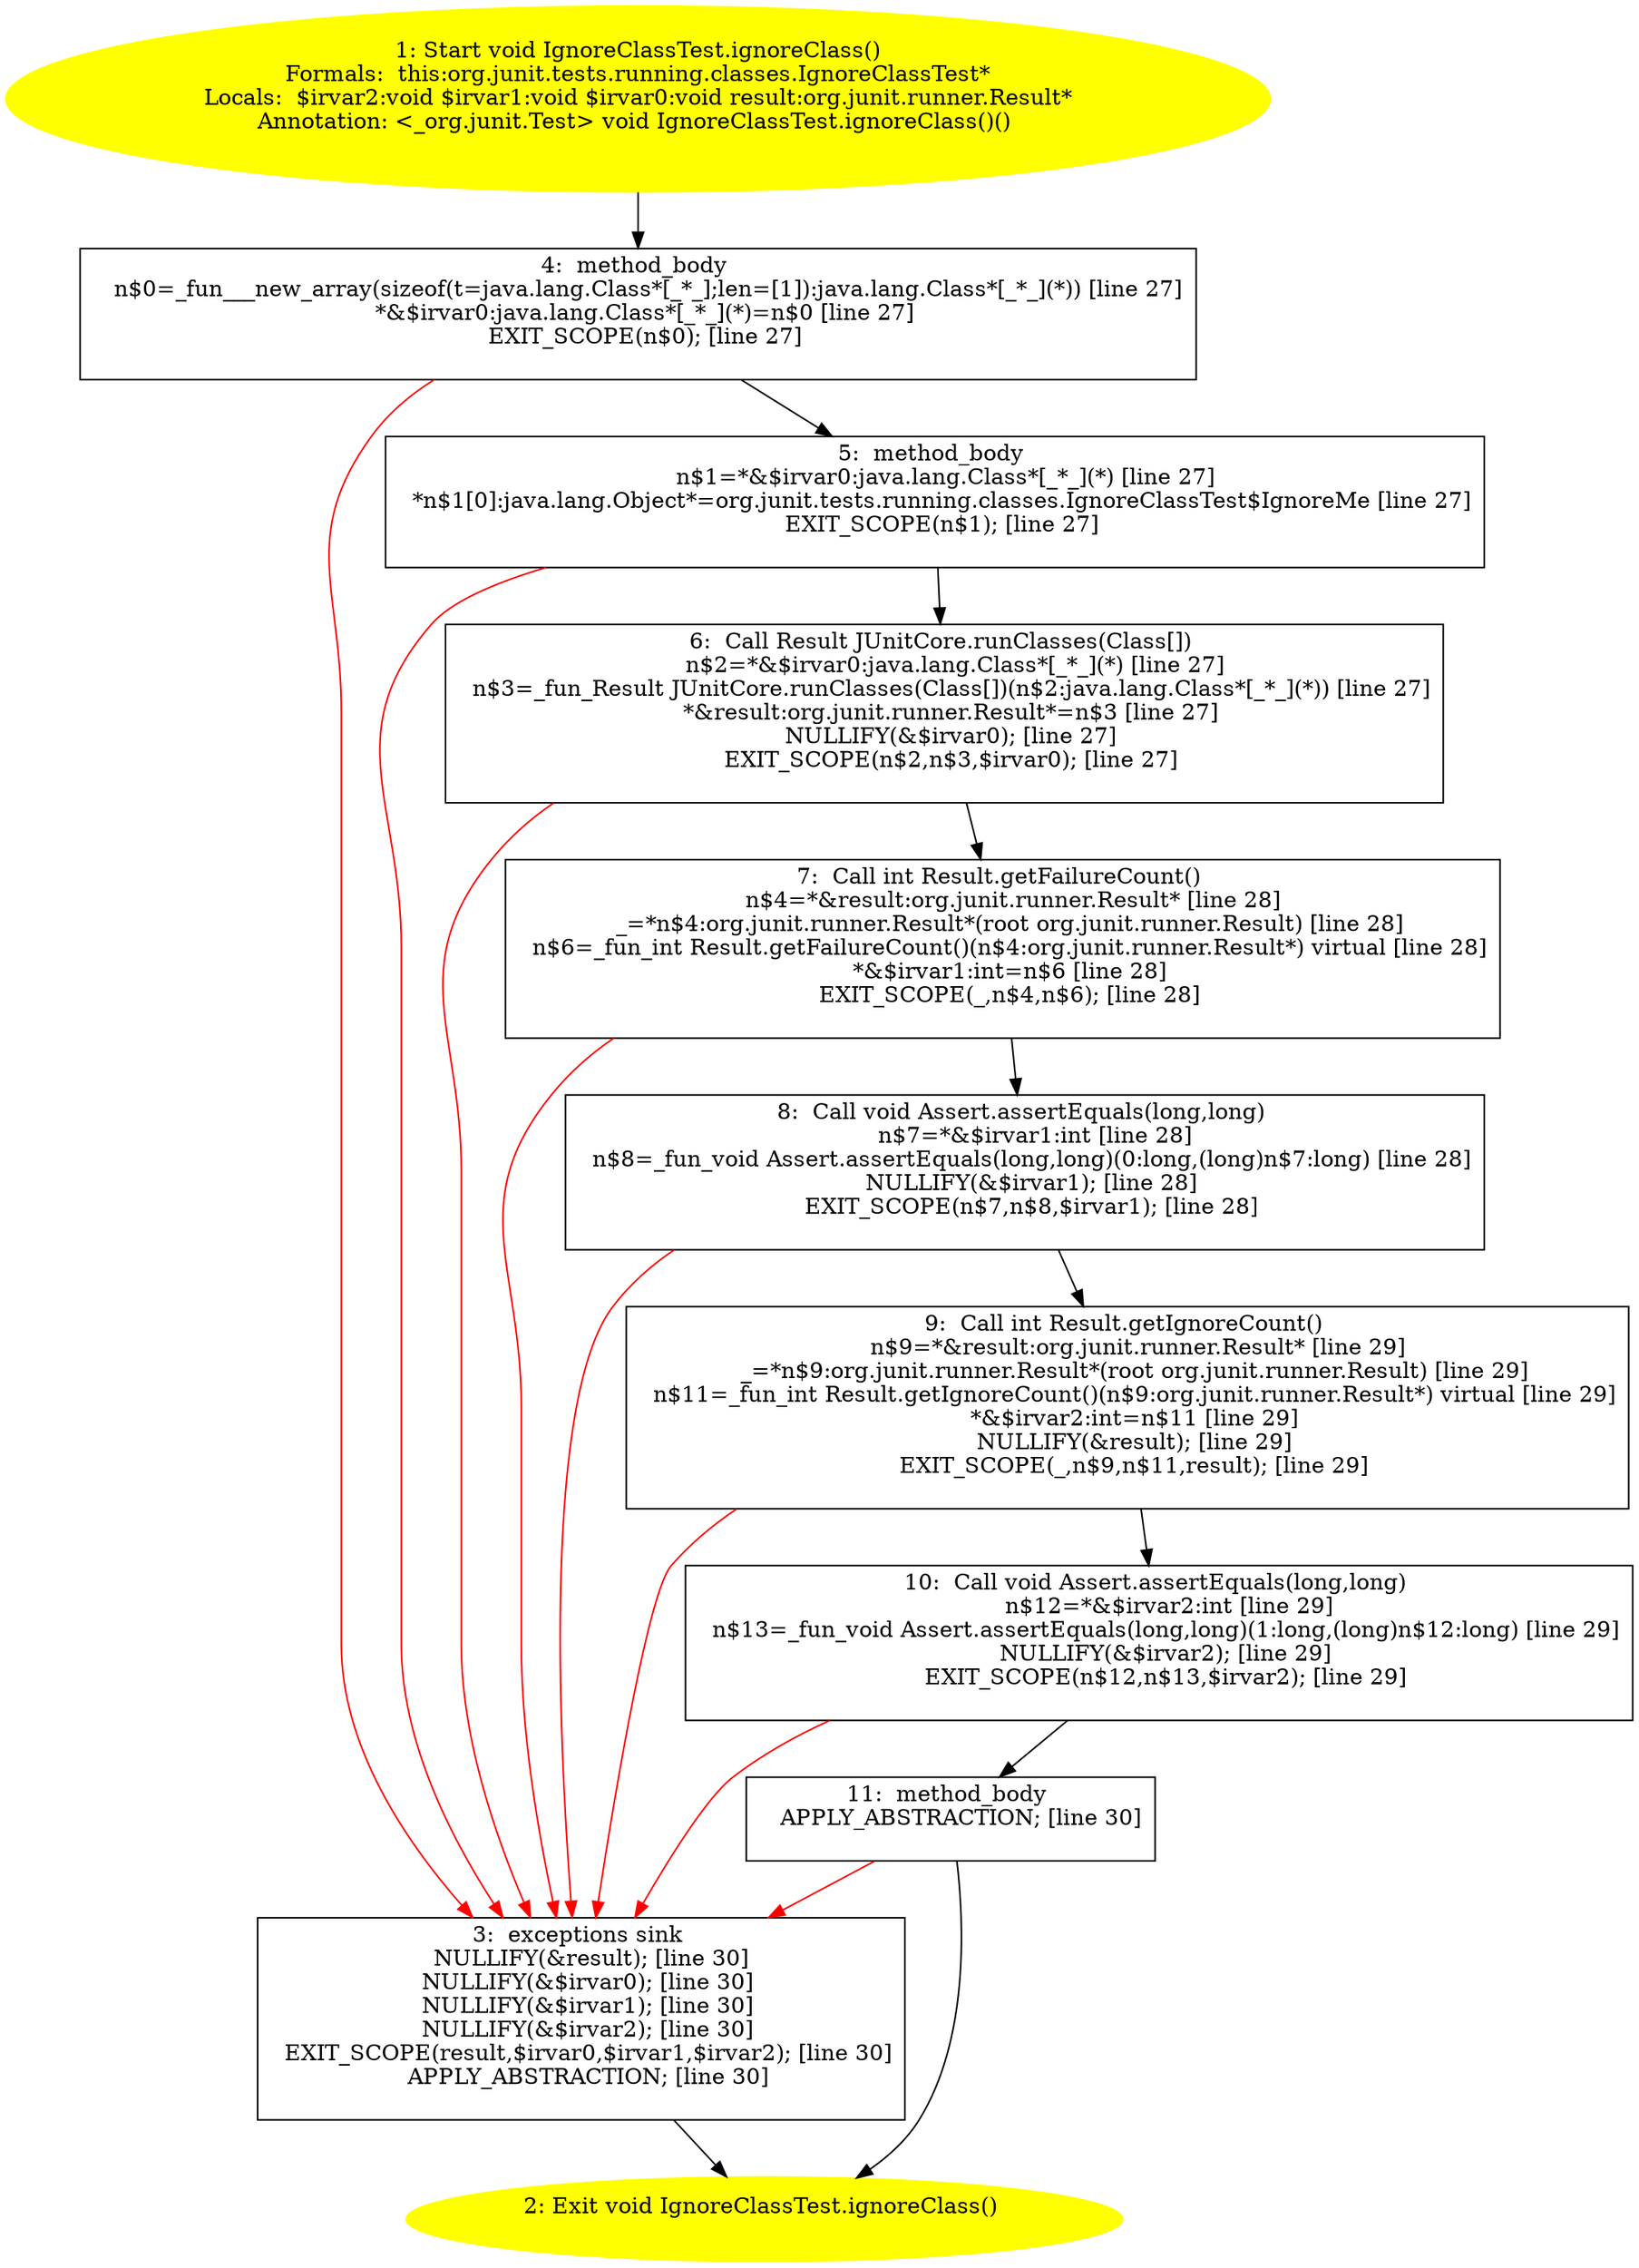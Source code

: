 /* @generated */
digraph cfg {
"org.junit.tests.running.classes.IgnoreClassTest.ignoreClass():void.01d7fc7ae41bf2039bc2558ef7d860d9_1" [label="1: Start void IgnoreClassTest.ignoreClass()\nFormals:  this:org.junit.tests.running.classes.IgnoreClassTest*\nLocals:  $irvar2:void $irvar1:void $irvar0:void result:org.junit.runner.Result*\nAnnotation: <_org.junit.Test> void IgnoreClassTest.ignoreClass()() \n  " color=yellow style=filled]
	

	 "org.junit.tests.running.classes.IgnoreClassTest.ignoreClass():void.01d7fc7ae41bf2039bc2558ef7d860d9_1" -> "org.junit.tests.running.classes.IgnoreClassTest.ignoreClass():void.01d7fc7ae41bf2039bc2558ef7d860d9_4" ;
"org.junit.tests.running.classes.IgnoreClassTest.ignoreClass():void.01d7fc7ae41bf2039bc2558ef7d860d9_2" [label="2: Exit void IgnoreClassTest.ignoreClass() \n  " color=yellow style=filled]
	

"org.junit.tests.running.classes.IgnoreClassTest.ignoreClass():void.01d7fc7ae41bf2039bc2558ef7d860d9_3" [label="3:  exceptions sink \n   NULLIFY(&result); [line 30]\n  NULLIFY(&$irvar0); [line 30]\n  NULLIFY(&$irvar1); [line 30]\n  NULLIFY(&$irvar2); [line 30]\n  EXIT_SCOPE(result,$irvar0,$irvar1,$irvar2); [line 30]\n  APPLY_ABSTRACTION; [line 30]\n " shape="box"]
	

	 "org.junit.tests.running.classes.IgnoreClassTest.ignoreClass():void.01d7fc7ae41bf2039bc2558ef7d860d9_3" -> "org.junit.tests.running.classes.IgnoreClassTest.ignoreClass():void.01d7fc7ae41bf2039bc2558ef7d860d9_2" ;
"org.junit.tests.running.classes.IgnoreClassTest.ignoreClass():void.01d7fc7ae41bf2039bc2558ef7d860d9_4" [label="4:  method_body \n   n$0=_fun___new_array(sizeof(t=java.lang.Class*[_*_];len=[1]):java.lang.Class*[_*_](*)) [line 27]\n  *&$irvar0:java.lang.Class*[_*_](*)=n$0 [line 27]\n  EXIT_SCOPE(n$0); [line 27]\n " shape="box"]
	

	 "org.junit.tests.running.classes.IgnoreClassTest.ignoreClass():void.01d7fc7ae41bf2039bc2558ef7d860d9_4" -> "org.junit.tests.running.classes.IgnoreClassTest.ignoreClass():void.01d7fc7ae41bf2039bc2558ef7d860d9_5" ;
	 "org.junit.tests.running.classes.IgnoreClassTest.ignoreClass():void.01d7fc7ae41bf2039bc2558ef7d860d9_4" -> "org.junit.tests.running.classes.IgnoreClassTest.ignoreClass():void.01d7fc7ae41bf2039bc2558ef7d860d9_3" [color="red" ];
"org.junit.tests.running.classes.IgnoreClassTest.ignoreClass():void.01d7fc7ae41bf2039bc2558ef7d860d9_5" [label="5:  method_body \n   n$1=*&$irvar0:java.lang.Class*[_*_](*) [line 27]\n  *n$1[0]:java.lang.Object*=org.junit.tests.running.classes.IgnoreClassTest$IgnoreMe [line 27]\n  EXIT_SCOPE(n$1); [line 27]\n " shape="box"]
	

	 "org.junit.tests.running.classes.IgnoreClassTest.ignoreClass():void.01d7fc7ae41bf2039bc2558ef7d860d9_5" -> "org.junit.tests.running.classes.IgnoreClassTest.ignoreClass():void.01d7fc7ae41bf2039bc2558ef7d860d9_6" ;
	 "org.junit.tests.running.classes.IgnoreClassTest.ignoreClass():void.01d7fc7ae41bf2039bc2558ef7d860d9_5" -> "org.junit.tests.running.classes.IgnoreClassTest.ignoreClass():void.01d7fc7ae41bf2039bc2558ef7d860d9_3" [color="red" ];
"org.junit.tests.running.classes.IgnoreClassTest.ignoreClass():void.01d7fc7ae41bf2039bc2558ef7d860d9_6" [label="6:  Call Result JUnitCore.runClasses(Class[]) \n   n$2=*&$irvar0:java.lang.Class*[_*_](*) [line 27]\n  n$3=_fun_Result JUnitCore.runClasses(Class[])(n$2:java.lang.Class*[_*_](*)) [line 27]\n  *&result:org.junit.runner.Result*=n$3 [line 27]\n  NULLIFY(&$irvar0); [line 27]\n  EXIT_SCOPE(n$2,n$3,$irvar0); [line 27]\n " shape="box"]
	

	 "org.junit.tests.running.classes.IgnoreClassTest.ignoreClass():void.01d7fc7ae41bf2039bc2558ef7d860d9_6" -> "org.junit.tests.running.classes.IgnoreClassTest.ignoreClass():void.01d7fc7ae41bf2039bc2558ef7d860d9_7" ;
	 "org.junit.tests.running.classes.IgnoreClassTest.ignoreClass():void.01d7fc7ae41bf2039bc2558ef7d860d9_6" -> "org.junit.tests.running.classes.IgnoreClassTest.ignoreClass():void.01d7fc7ae41bf2039bc2558ef7d860d9_3" [color="red" ];
"org.junit.tests.running.classes.IgnoreClassTest.ignoreClass():void.01d7fc7ae41bf2039bc2558ef7d860d9_7" [label="7:  Call int Result.getFailureCount() \n   n$4=*&result:org.junit.runner.Result* [line 28]\n  _=*n$4:org.junit.runner.Result*(root org.junit.runner.Result) [line 28]\n  n$6=_fun_int Result.getFailureCount()(n$4:org.junit.runner.Result*) virtual [line 28]\n  *&$irvar1:int=n$6 [line 28]\n  EXIT_SCOPE(_,n$4,n$6); [line 28]\n " shape="box"]
	

	 "org.junit.tests.running.classes.IgnoreClassTest.ignoreClass():void.01d7fc7ae41bf2039bc2558ef7d860d9_7" -> "org.junit.tests.running.classes.IgnoreClassTest.ignoreClass():void.01d7fc7ae41bf2039bc2558ef7d860d9_8" ;
	 "org.junit.tests.running.classes.IgnoreClassTest.ignoreClass():void.01d7fc7ae41bf2039bc2558ef7d860d9_7" -> "org.junit.tests.running.classes.IgnoreClassTest.ignoreClass():void.01d7fc7ae41bf2039bc2558ef7d860d9_3" [color="red" ];
"org.junit.tests.running.classes.IgnoreClassTest.ignoreClass():void.01d7fc7ae41bf2039bc2558ef7d860d9_8" [label="8:  Call void Assert.assertEquals(long,long) \n   n$7=*&$irvar1:int [line 28]\n  n$8=_fun_void Assert.assertEquals(long,long)(0:long,(long)n$7:long) [line 28]\n  NULLIFY(&$irvar1); [line 28]\n  EXIT_SCOPE(n$7,n$8,$irvar1); [line 28]\n " shape="box"]
	

	 "org.junit.tests.running.classes.IgnoreClassTest.ignoreClass():void.01d7fc7ae41bf2039bc2558ef7d860d9_8" -> "org.junit.tests.running.classes.IgnoreClassTest.ignoreClass():void.01d7fc7ae41bf2039bc2558ef7d860d9_9" ;
	 "org.junit.tests.running.classes.IgnoreClassTest.ignoreClass():void.01d7fc7ae41bf2039bc2558ef7d860d9_8" -> "org.junit.tests.running.classes.IgnoreClassTest.ignoreClass():void.01d7fc7ae41bf2039bc2558ef7d860d9_3" [color="red" ];
"org.junit.tests.running.classes.IgnoreClassTest.ignoreClass():void.01d7fc7ae41bf2039bc2558ef7d860d9_9" [label="9:  Call int Result.getIgnoreCount() \n   n$9=*&result:org.junit.runner.Result* [line 29]\n  _=*n$9:org.junit.runner.Result*(root org.junit.runner.Result) [line 29]\n  n$11=_fun_int Result.getIgnoreCount()(n$9:org.junit.runner.Result*) virtual [line 29]\n  *&$irvar2:int=n$11 [line 29]\n  NULLIFY(&result); [line 29]\n  EXIT_SCOPE(_,n$9,n$11,result); [line 29]\n " shape="box"]
	

	 "org.junit.tests.running.classes.IgnoreClassTest.ignoreClass():void.01d7fc7ae41bf2039bc2558ef7d860d9_9" -> "org.junit.tests.running.classes.IgnoreClassTest.ignoreClass():void.01d7fc7ae41bf2039bc2558ef7d860d9_10" ;
	 "org.junit.tests.running.classes.IgnoreClassTest.ignoreClass():void.01d7fc7ae41bf2039bc2558ef7d860d9_9" -> "org.junit.tests.running.classes.IgnoreClassTest.ignoreClass():void.01d7fc7ae41bf2039bc2558ef7d860d9_3" [color="red" ];
"org.junit.tests.running.classes.IgnoreClassTest.ignoreClass():void.01d7fc7ae41bf2039bc2558ef7d860d9_10" [label="10:  Call void Assert.assertEquals(long,long) \n   n$12=*&$irvar2:int [line 29]\n  n$13=_fun_void Assert.assertEquals(long,long)(1:long,(long)n$12:long) [line 29]\n  NULLIFY(&$irvar2); [line 29]\n  EXIT_SCOPE(n$12,n$13,$irvar2); [line 29]\n " shape="box"]
	

	 "org.junit.tests.running.classes.IgnoreClassTest.ignoreClass():void.01d7fc7ae41bf2039bc2558ef7d860d9_10" -> "org.junit.tests.running.classes.IgnoreClassTest.ignoreClass():void.01d7fc7ae41bf2039bc2558ef7d860d9_11" ;
	 "org.junit.tests.running.classes.IgnoreClassTest.ignoreClass():void.01d7fc7ae41bf2039bc2558ef7d860d9_10" -> "org.junit.tests.running.classes.IgnoreClassTest.ignoreClass():void.01d7fc7ae41bf2039bc2558ef7d860d9_3" [color="red" ];
"org.junit.tests.running.classes.IgnoreClassTest.ignoreClass():void.01d7fc7ae41bf2039bc2558ef7d860d9_11" [label="11:  method_body \n   APPLY_ABSTRACTION; [line 30]\n " shape="box"]
	

	 "org.junit.tests.running.classes.IgnoreClassTest.ignoreClass():void.01d7fc7ae41bf2039bc2558ef7d860d9_11" -> "org.junit.tests.running.classes.IgnoreClassTest.ignoreClass():void.01d7fc7ae41bf2039bc2558ef7d860d9_2" ;
	 "org.junit.tests.running.classes.IgnoreClassTest.ignoreClass():void.01d7fc7ae41bf2039bc2558ef7d860d9_11" -> "org.junit.tests.running.classes.IgnoreClassTest.ignoreClass():void.01d7fc7ae41bf2039bc2558ef7d860d9_3" [color="red" ];
}
